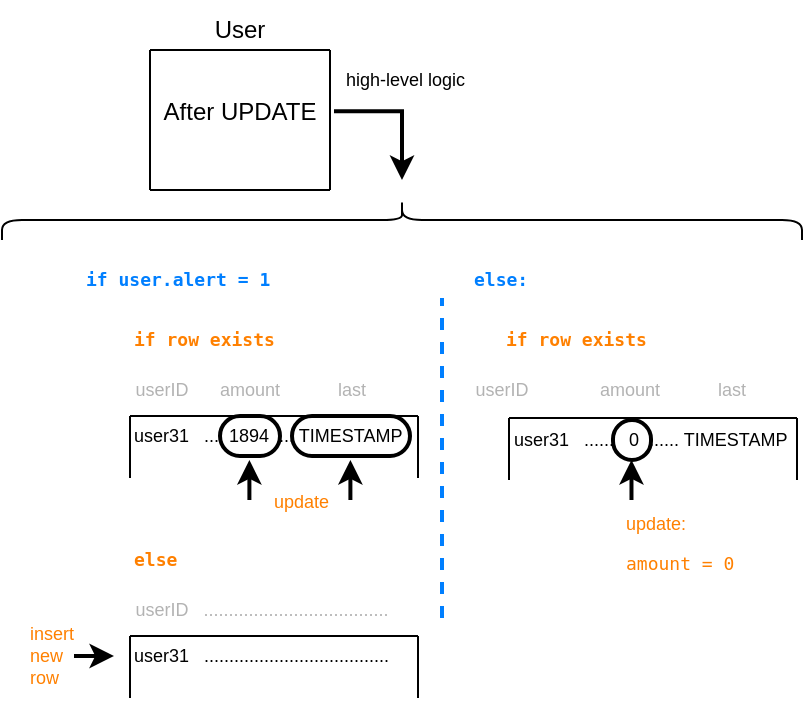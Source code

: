 <mxfile version="17.5.0" type="device"><diagram id="Zyg51lQlsoeA0wld_eF-" name="Page-1"><mxGraphModel dx="618" dy="453" grid="1" gridSize="10" guides="1" tooltips="1" connect="1" arrows="1" fold="1" page="1" pageScale="1" pageWidth="850" pageHeight="1100" math="0" shadow="0"><root><mxCell id="0"/><mxCell id="1" parent="0"/><mxCell id="uNkfKn3F-tWYQxOpnh_0-32" value="userID" style="text;html=1;strokeColor=none;fillColor=none;align=center;verticalAlign=middle;whiteSpace=wrap;rounded=0;fontSize=9;fontColor=#B3B3B3;" vertex="1" parent="1"><mxGeometry x="100" y="210" width="60" height="30" as="geometry"/></mxCell><mxCell id="uNkfKn3F-tWYQxOpnh_0-17" value="last" style="text;html=1;strokeColor=none;fillColor=none;align=center;verticalAlign=middle;whiteSpace=wrap;rounded=0;fontSize=9;fontColor=#B3B3B3;" vertex="1" parent="1"><mxGeometry x="195" y="210" width="60" height="30" as="geometry"/></mxCell><mxCell id="uNkfKn3F-tWYQxOpnh_0-1" value="User" style="text;html=1;strokeColor=none;fillColor=none;align=center;verticalAlign=middle;whiteSpace=wrap;rounded=0;" vertex="1" parent="1"><mxGeometry x="124" y="30" width="90" height="30" as="geometry"/></mxCell><mxCell id="uNkfKn3F-tWYQxOpnh_0-2" value="" style="endArrow=none;html=1;rounded=0;" edge="1" parent="1"><mxGeometry width="50" height="50" relative="1" as="geometry"><mxPoint x="124" y="125" as="sourcePoint"/><mxPoint x="124" y="55" as="targetPoint"/></mxGeometry></mxCell><mxCell id="uNkfKn3F-tWYQxOpnh_0-3" value="" style="endArrow=none;html=1;rounded=0;" edge="1" parent="1"><mxGeometry width="50" height="50" relative="1" as="geometry"><mxPoint x="214" y="125" as="sourcePoint"/><mxPoint x="214" y="55" as="targetPoint"/></mxGeometry></mxCell><mxCell id="uNkfKn3F-tWYQxOpnh_0-4" value="" style="endArrow=none;html=1;rounded=0;fontStyle=0" edge="1" parent="1"><mxGeometry width="50" height="50" relative="1" as="geometry"><mxPoint x="214" y="55" as="sourcePoint"/><mxPoint x="124" y="55" as="targetPoint"/></mxGeometry></mxCell><mxCell id="uNkfKn3F-tWYQxOpnh_0-6" value="After UPDATE" style="text;html=1;strokeColor=none;fillColor=none;align=center;verticalAlign=middle;whiteSpace=wrap;rounded=0;" vertex="1" parent="1"><mxGeometry x="124" y="71" width="90" height="30" as="geometry"/></mxCell><mxCell id="uNkfKn3F-tWYQxOpnh_0-7" value="" style="endArrow=none;html=1;rounded=0;fontStyle=0" edge="1" parent="1"><mxGeometry width="50" height="50" relative="1" as="geometry"><mxPoint x="214" y="125" as="sourcePoint"/><mxPoint x="124" y="125" as="targetPoint"/></mxGeometry></mxCell><mxCell id="uNkfKn3F-tWYQxOpnh_0-10" value="" style="endArrow=none;html=1;rounded=0;" edge="1" parent="1"><mxGeometry width="50" height="50" relative="1" as="geometry"><mxPoint x="114" y="269" as="sourcePoint"/><mxPoint x="114" y="238" as="targetPoint"/></mxGeometry></mxCell><mxCell id="uNkfKn3F-tWYQxOpnh_0-13" value="&lt;div align=&quot;left&quot;&gt;user31 &amp;nbsp; ...&amp;nbsp; 1894&amp;nbsp; ... TIMESTAMP &lt;br&gt;&lt;/div&gt;" style="text;html=1;strokeColor=none;fillColor=none;align=left;verticalAlign=middle;whiteSpace=wrap;rounded=0;fontSize=9;" vertex="1" parent="1"><mxGeometry x="114" y="238" width="144" height="20" as="geometry"/></mxCell><mxCell id="uNkfKn3F-tWYQxOpnh_0-11" value="" style="endArrow=none;html=1;rounded=0;" edge="1" parent="1"><mxGeometry width="50" height="50" relative="1" as="geometry"><mxPoint x="258" y="269" as="sourcePoint"/><mxPoint x="258" y="238" as="targetPoint"/></mxGeometry></mxCell><mxCell id="uNkfKn3F-tWYQxOpnh_0-12" value="" style="endArrow=none;html=1;rounded=0;fontStyle=0" edge="1" parent="1"><mxGeometry width="50" height="50" relative="1" as="geometry"><mxPoint x="258" y="238" as="sourcePoint"/><mxPoint x="114" y="238" as="targetPoint"/></mxGeometry></mxCell><mxCell id="uNkfKn3F-tWYQxOpnh_0-16" value="" style="rounded=1;whiteSpace=wrap;html=1;fontSize=9;fillColor=none;arcSize=50;strokeWidth=2;" vertex="1" parent="1"><mxGeometry x="159" y="238" width="30" height="20" as="geometry"/></mxCell><mxCell id="uNkfKn3F-tWYQxOpnh_0-18" value="" style="endArrow=classic;html=1;rounded=0;fontSize=9;strokeWidth=2;" edge="1" parent="1"><mxGeometry width="50" height="50" relative="1" as="geometry"><mxPoint x="173.7" y="280" as="sourcePoint"/><mxPoint x="173.7" y="260" as="targetPoint"/></mxGeometry></mxCell><mxCell id="uNkfKn3F-tWYQxOpnh_0-19" value="update" style="text;html=1;strokeColor=none;fillColor=none;align=left;verticalAlign=middle;whiteSpace=wrap;rounded=0;fontSize=9;fontColor=#FF8000;" vertex="1" parent="1"><mxGeometry x="184" y="271" width="31" height="20" as="geometry"/></mxCell><mxCell id="uNkfKn3F-tWYQxOpnh_0-20" value="&lt;pre&gt;else:&lt;/pre&gt;" style="text;html=1;strokeColor=none;fillColor=none;align=left;verticalAlign=middle;whiteSpace=wrap;rounded=0;fontSize=9;fontStyle=1;fontColor=#007FFF;" vertex="1" parent="1"><mxGeometry x="284" y="160" width="130" height="20" as="geometry"/></mxCell><mxCell id="uNkfKn3F-tWYQxOpnh_0-21" value="&lt;pre&gt;&lt;font color=&quot;#FF8000&quot;&gt;if row exists&lt;/font&gt;&lt;/pre&gt;" style="text;html=1;strokeColor=none;fillColor=none;align=left;verticalAlign=middle;whiteSpace=wrap;rounded=0;fontSize=9;fontStyle=1" vertex="1" parent="1"><mxGeometry x="114" y="190" width="130" height="20" as="geometry"/></mxCell><mxCell id="uNkfKn3F-tWYQxOpnh_0-46" value="amount" style="text;html=1;strokeColor=none;fillColor=none;align=center;verticalAlign=middle;whiteSpace=wrap;rounded=0;fontSize=9;fontColor=#B3B3B3;" vertex="1" parent="1"><mxGeometry x="144" y="210" width="60" height="30" as="geometry"/></mxCell><mxCell id="uNkfKn3F-tWYQxOpnh_0-47" value="" style="rounded=1;whiteSpace=wrap;html=1;fontSize=9;fillColor=none;arcSize=50;strokeWidth=2;" vertex="1" parent="1"><mxGeometry x="195" y="238" width="59" height="20" as="geometry"/></mxCell><mxCell id="uNkfKn3F-tWYQxOpnh_0-48" value="" style="endArrow=classic;html=1;rounded=0;fontSize=9;strokeWidth=2;" edge="1" parent="1"><mxGeometry width="50" height="50" relative="1" as="geometry"><mxPoint x="224.2" y="280" as="sourcePoint"/><mxPoint x="224.2" y="260" as="targetPoint"/></mxGeometry></mxCell><mxCell id="uNkfKn3F-tWYQxOpnh_0-60" value="userID" style="text;html=1;strokeColor=none;fillColor=none;align=center;verticalAlign=middle;whiteSpace=wrap;rounded=0;fontSize=9;fontColor=#B3B3B3;" vertex="1" parent="1"><mxGeometry x="270" y="210" width="60" height="30" as="geometry"/></mxCell><mxCell id="uNkfKn3F-tWYQxOpnh_0-61" value="last" style="text;html=1;strokeColor=none;fillColor=none;align=center;verticalAlign=middle;whiteSpace=wrap;rounded=0;fontSize=9;fontColor=#B3B3B3;" vertex="1" parent="1"><mxGeometry x="384.5" y="210" width="60" height="30" as="geometry"/></mxCell><mxCell id="uNkfKn3F-tWYQxOpnh_0-62" value="" style="endArrow=none;html=1;rounded=0;" edge="1" parent="1"><mxGeometry width="50" height="50" relative="1" as="geometry"><mxPoint x="303.5" y="270" as="sourcePoint"/><mxPoint x="303.5" y="239" as="targetPoint"/></mxGeometry></mxCell><mxCell id="uNkfKn3F-tWYQxOpnh_0-63" value="&lt;div align=&quot;left&quot;&gt;user31 &amp;nbsp; ......&amp;nbsp;&amp;nbsp; 0&amp;nbsp; ...... TIMESTAMP &lt;br&gt;&lt;/div&gt;" style="text;html=1;strokeColor=none;fillColor=none;align=left;verticalAlign=middle;whiteSpace=wrap;rounded=0;fontSize=9;" vertex="1" parent="1"><mxGeometry x="303.5" y="240" width="144" height="20" as="geometry"/></mxCell><mxCell id="uNkfKn3F-tWYQxOpnh_0-64" value="" style="endArrow=none;html=1;rounded=0;" edge="1" parent="1"><mxGeometry width="50" height="50" relative="1" as="geometry"><mxPoint x="447.5" y="270" as="sourcePoint"/><mxPoint x="447.5" y="239.0" as="targetPoint"/></mxGeometry></mxCell><mxCell id="uNkfKn3F-tWYQxOpnh_0-65" value="" style="endArrow=none;html=1;rounded=0;fontStyle=0" edge="1" parent="1"><mxGeometry width="50" height="50" relative="1" as="geometry"><mxPoint x="447.5" y="239" as="sourcePoint"/><mxPoint x="303.5" y="239" as="targetPoint"/></mxGeometry></mxCell><mxCell id="uNkfKn3F-tWYQxOpnh_0-66" value="" style="rounded=1;whiteSpace=wrap;html=1;fontSize=9;fillColor=none;arcSize=50;strokeWidth=2;" vertex="1" parent="1"><mxGeometry x="355.5" y="240" width="19" height="20" as="geometry"/></mxCell><mxCell id="uNkfKn3F-tWYQxOpnh_0-67" value="" style="endArrow=classic;html=1;rounded=0;fontSize=9;strokeWidth=2;" edge="1" parent="1"><mxGeometry width="50" height="50" relative="1" as="geometry"><mxPoint x="364.74" y="280" as="sourcePoint"/><mxPoint x="364.74" y="260" as="targetPoint"/></mxGeometry></mxCell><mxCell id="uNkfKn3F-tWYQxOpnh_0-68" value="&lt;p style=&quot;line-height: 0.9&quot;&gt;&lt;/p&gt;&lt;div&gt;update:&lt;/div&gt;&lt;div&gt;&lt;pre&gt;amount = 0&lt;/pre&gt;&lt;/div&gt;&lt;p&gt;&lt;/p&gt;" style="text;html=1;strokeColor=none;fillColor=none;align=left;verticalAlign=middle;whiteSpace=wrap;rounded=0;fontSize=9;fontColor=#FF8000;" vertex="1" parent="1"><mxGeometry x="360" y="281" width="49.5" height="41" as="geometry"/></mxCell><mxCell id="uNkfKn3F-tWYQxOpnh_0-69" value="amount" style="text;html=1;strokeColor=none;fillColor=none;align=center;verticalAlign=middle;whiteSpace=wrap;rounded=0;fontSize=9;fontColor=#B3B3B3;" vertex="1" parent="1"><mxGeometry x="333.5" y="210" width="60" height="30" as="geometry"/></mxCell><mxCell id="uNkfKn3F-tWYQxOpnh_0-72" value="&lt;pre&gt;&lt;font&gt;if user.alert = 1&lt;/font&gt;&lt;/pre&gt;" style="text;html=1;strokeColor=none;fillColor=none;align=left;verticalAlign=middle;whiteSpace=wrap;rounded=0;fontSize=9;fontStyle=1;fontColor=#007FFF;" vertex="1" parent="1"><mxGeometry x="90" y="160" width="130" height="20" as="geometry"/></mxCell><mxCell id="uNkfKn3F-tWYQxOpnh_0-73" value="" style="endArrow=none;html=1;rounded=0;fontColor=#007FFF;dashed=1;strokeColor=#007FFF;strokeWidth=2;" edge="1" parent="1"><mxGeometry width="50" height="50" relative="1" as="geometry"><mxPoint x="270" y="339" as="sourcePoint"/><mxPoint x="270" y="179" as="targetPoint"/></mxGeometry></mxCell><mxCell id="uNkfKn3F-tWYQxOpnh_0-74" value="&lt;pre&gt;else&lt;/pre&gt;" style="text;html=1;strokeColor=none;fillColor=none;align=left;verticalAlign=middle;whiteSpace=wrap;rounded=0;fontSize=9;fontStyle=1;fontColor=#FF8000;" vertex="1" parent="1"><mxGeometry x="114" y="300" width="130" height="20" as="geometry"/></mxCell><mxCell id="uNkfKn3F-tWYQxOpnh_0-75" value="&lt;pre&gt;&lt;font color=&quot;#FF8000&quot;&gt;if row exists&lt;/font&gt;&lt;/pre&gt;" style="text;html=1;strokeColor=none;fillColor=none;align=left;verticalAlign=middle;whiteSpace=wrap;rounded=0;fontSize=9;fontStyle=1" vertex="1" parent="1"><mxGeometry x="300" y="190" width="130" height="20" as="geometry"/></mxCell><mxCell id="uNkfKn3F-tWYQxOpnh_0-84" value="userID&amp;nbsp;&amp;nbsp; ....................................." style="text;html=1;strokeColor=none;fillColor=none;align=center;verticalAlign=middle;whiteSpace=wrap;rounded=0;fontSize=9;fontColor=#B3B3B3;" vertex="1" parent="1"><mxGeometry x="100" y="320" width="160" height="30" as="geometry"/></mxCell><mxCell id="uNkfKn3F-tWYQxOpnh_0-86" value="" style="endArrow=none;html=1;rounded=0;" edge="1" parent="1"><mxGeometry width="50" height="50" relative="1" as="geometry"><mxPoint x="114" y="379" as="sourcePoint"/><mxPoint x="114" y="348" as="targetPoint"/></mxGeometry></mxCell><mxCell id="uNkfKn3F-tWYQxOpnh_0-87" value="&lt;div align=&quot;left&quot;&gt;user31&amp;nbsp;&amp;nbsp; .....................................&lt;br&gt;&lt;/div&gt;" style="text;html=1;strokeColor=none;fillColor=none;align=left;verticalAlign=middle;whiteSpace=wrap;rounded=0;fontSize=9;" vertex="1" parent="1"><mxGeometry x="114" y="348" width="144" height="20" as="geometry"/></mxCell><mxCell id="uNkfKn3F-tWYQxOpnh_0-88" value="" style="endArrow=none;html=1;rounded=0;" edge="1" parent="1"><mxGeometry width="50" height="50" relative="1" as="geometry"><mxPoint x="258" y="379" as="sourcePoint"/><mxPoint x="258" y="348" as="targetPoint"/></mxGeometry></mxCell><mxCell id="uNkfKn3F-tWYQxOpnh_0-89" value="" style="endArrow=none;html=1;rounded=0;fontStyle=0" edge="1" parent="1"><mxGeometry width="50" height="50" relative="1" as="geometry"><mxPoint x="258" y="348" as="sourcePoint"/><mxPoint x="114" y="348" as="targetPoint"/></mxGeometry></mxCell><mxCell id="uNkfKn3F-tWYQxOpnh_0-91" value="" style="endArrow=classic;html=1;rounded=0;fontSize=9;strokeWidth=2;" edge="1" parent="1"><mxGeometry width="50" height="50" relative="1" as="geometry"><mxPoint x="86.0" y="358" as="sourcePoint"/><mxPoint x="106" y="358" as="targetPoint"/><Array as="points"><mxPoint x="106" y="358"/></Array></mxGeometry></mxCell><mxCell id="uNkfKn3F-tWYQxOpnh_0-92" value="insert new row" style="text;html=1;strokeColor=none;fillColor=none;align=left;verticalAlign=middle;whiteSpace=wrap;rounded=0;fontSize=9;fontColor=#FF8000;" vertex="1" parent="1"><mxGeometry x="62" y="343" width="31" height="30" as="geometry"/></mxCell><mxCell id="uNkfKn3F-tWYQxOpnh_0-98" value="" style="shape=curlyBracket;whiteSpace=wrap;html=1;rounded=1;fontFamily=Courier New;fontColor=#FF8000;direction=south;" vertex="1" parent="1"><mxGeometry x="50" y="130" width="400" height="20" as="geometry"/></mxCell><mxCell id="uNkfKn3F-tWYQxOpnh_0-99" value="" style="edgeStyle=segmentEdgeStyle;endArrow=classic;html=1;rounded=0;fontSize=9;strokeWidth=2;" edge="1" parent="1"><mxGeometry width="50" height="50" relative="1" as="geometry"><mxPoint x="216" y="85.58" as="sourcePoint"/><mxPoint x="250" y="120" as="targetPoint"/></mxGeometry></mxCell><mxCell id="uNkfKn3F-tWYQxOpnh_0-100" value="&lt;div&gt;high-level logic&lt;br&gt;&lt;/div&gt;" style="text;html=1;strokeColor=none;fillColor=none;align=left;verticalAlign=middle;whiteSpace=wrap;rounded=0;fontSize=9;" vertex="1" parent="1"><mxGeometry x="220" y="60" width="70" height="20" as="geometry"/></mxCell></root></mxGraphModel></diagram></mxfile>